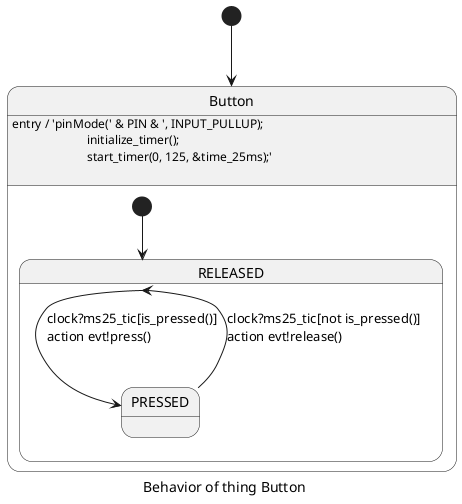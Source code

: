 @startuml
skinparam defaultTextAlignment left
caption Behavior of thing Button
[*] --> Button
state Button{
state RELEASED{

RELEASED --> PRESSED : clock?ms25_tic[is_pressed()]\naction evt!press()\n
}
state PRESSED{

PRESSED --> RELEASED : clock?ms25_tic[not is_pressed()]\naction evt!release()\n
}
[*] --> RELEASED
	Button : entry / 'pinMode(' & PIN & ', INPUT_PULLUP);\n			initialize_timer();\n			start_timer(0, 125, &time_25ms);'\n
}
@enduml
